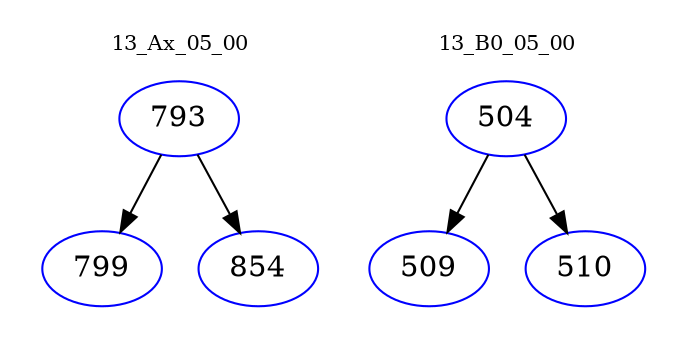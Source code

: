 digraph{
subgraph cluster_0 {
color = white
label = "13_Ax_05_00";
fontsize=10;
T0_793 [label="793", color="blue"]
T0_793 -> T0_799 [color="black"]
T0_799 [label="799", color="blue"]
T0_793 -> T0_854 [color="black"]
T0_854 [label="854", color="blue"]
}
subgraph cluster_1 {
color = white
label = "13_B0_05_00";
fontsize=10;
T1_504 [label="504", color="blue"]
T1_504 -> T1_509 [color="black"]
T1_509 [label="509", color="blue"]
T1_504 -> T1_510 [color="black"]
T1_510 [label="510", color="blue"]
}
}
